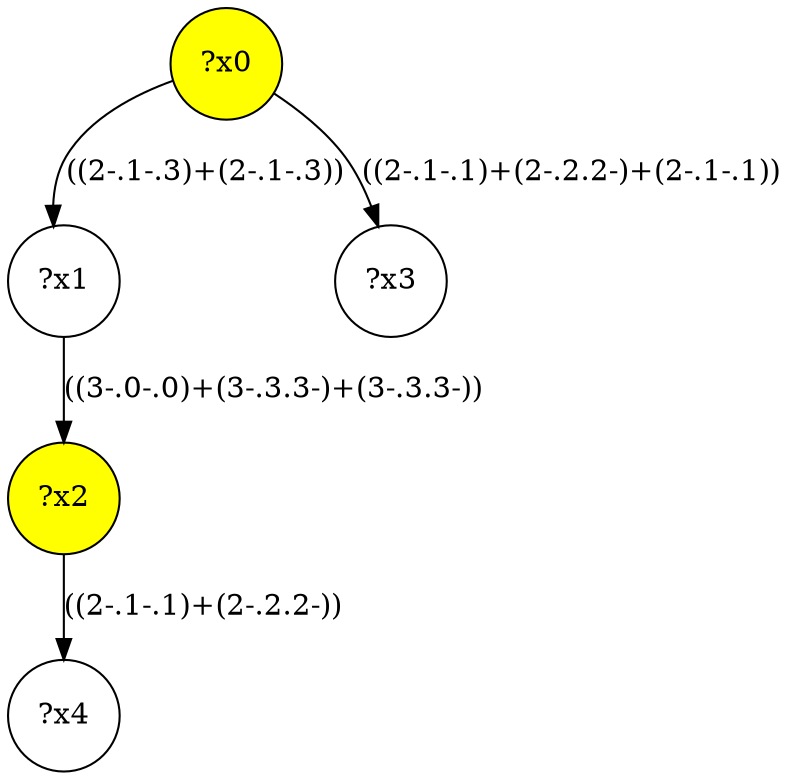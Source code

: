 digraph g {
	x0 [fillcolor="yellow", style="filled," shape=circle, label="?x0"];
	x2 [fillcolor="yellow", style="filled," shape=circle, label="?x2"];
	x1 [shape=circle, label="?x1"];
	x0 -> x1 [label="((2-.1-.3)+(2-.1-.3))"];
	x1 -> x2 [label="((3-.0-.0)+(3-.3.3-)+(3-.3.3-))"];
	x3 [shape=circle, label="?x3"];
	x0 -> x3 [label="((2-.1-.1)+(2-.2.2-)+(2-.1-.1))"];
	x4 [shape=circle, label="?x4"];
	x2 -> x4 [label="((2-.1-.1)+(2-.2.2-))"];
}

